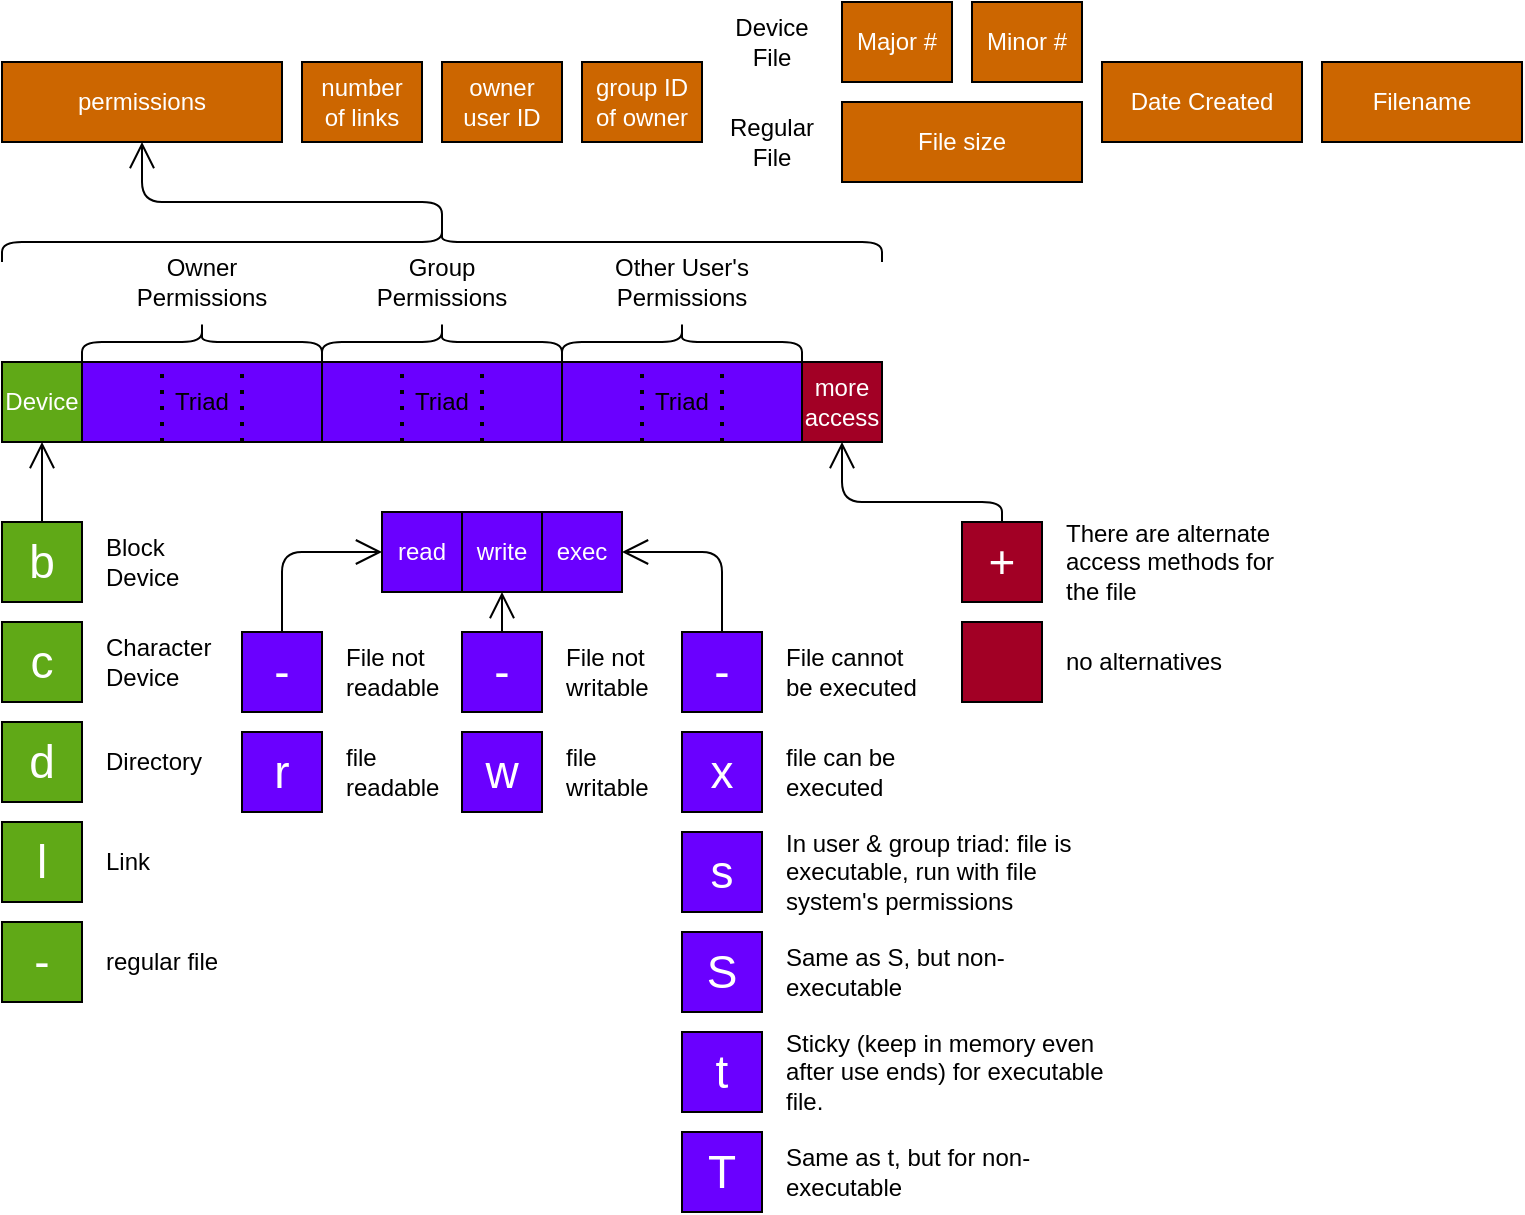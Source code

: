 <mxfile>
    <diagram id="gsXFJ3B8pfcMQLoadZeO" name="Page-1">
        <mxGraphModel dx="815" dy="2120" grid="1" gridSize="10" guides="1" tooltips="1" connect="1" arrows="1" fold="1" page="1" pageScale="1" pageWidth="850" pageHeight="1100" math="0" shadow="0">
            <root>
                <mxCell id="0"/>
                <mxCell id="1" parent="0"/>
                <mxCell id="12" value="more&lt;br&gt;access" style="rounded=0;whiteSpace=wrap;html=1;fillColor=#a20025;fontColor=#ffffff;strokeColor=#000000;" parent="1" vertex="1">
                    <mxGeometry x="410" y="60" width="40" height="40" as="geometry"/>
                </mxCell>
                <mxCell id="16" value="Device" style="rounded=0;whiteSpace=wrap;html=1;fillColor=#60a917;fontColor=#ffffff;strokeColor=#000000;fontSize=12;" parent="1" vertex="1">
                    <mxGeometry x="10" y="60" width="40" height="40" as="geometry"/>
                </mxCell>
                <mxCell id="17" value="" style="rounded=0;whiteSpace=wrap;html=1;fillColor=#6a00ff;fontColor=#ffffff;strokeColor=#000000;" parent="1" vertex="1">
                    <mxGeometry x="50" y="60" width="120" height="40" as="geometry"/>
                </mxCell>
                <mxCell id="20" value="" style="shape=curlyBracket;whiteSpace=wrap;html=1;rounded=1;flipH=1;rotation=-90;" parent="1" vertex="1">
                    <mxGeometry x="100" y="-10" width="20" height="120" as="geometry"/>
                </mxCell>
                <mxCell id="21" value="" style="shape=curlyBracket;whiteSpace=wrap;html=1;rounded=1;flipH=1;rotation=-90;" parent="1" vertex="1">
                    <mxGeometry x="340" y="-10" width="20" height="120" as="geometry"/>
                </mxCell>
                <mxCell id="22" value="" style="shape=curlyBracket;whiteSpace=wrap;html=1;rounded=1;flipH=1;rotation=-90;" parent="1" vertex="1">
                    <mxGeometry x="220" y="-10" width="20" height="120" as="geometry"/>
                </mxCell>
                <mxCell id="23" value="Owner&lt;br&gt;Permissions" style="text;html=1;strokeColor=none;fillColor=none;align=center;verticalAlign=middle;whiteSpace=wrap;rounded=0;" parent="1" vertex="1">
                    <mxGeometry x="90" y="10" width="40" height="20" as="geometry"/>
                </mxCell>
                <mxCell id="24" value="Group&lt;br&gt;Permissions" style="text;html=1;strokeColor=none;fillColor=none;align=center;verticalAlign=middle;whiteSpace=wrap;rounded=0;" parent="1" vertex="1">
                    <mxGeometry x="210" y="10" width="40" height="20" as="geometry"/>
                </mxCell>
                <mxCell id="25" value="Other User's&lt;br&gt;Permissions" style="text;html=1;strokeColor=none;fillColor=none;align=center;verticalAlign=middle;whiteSpace=wrap;rounded=0;" parent="1" vertex="1">
                    <mxGeometry x="305" y="10" width="90" height="20" as="geometry"/>
                </mxCell>
                <mxCell id="57" style="edgeStyle=orthogonalEdgeStyle;html=1;exitX=0.5;exitY=0;exitDx=0;exitDy=0;entryX=0;entryY=0.5;entryDx=0;entryDy=0;endArrow=open;endFill=0;endSize=11;" parent="1" source="28" target="55" edge="1">
                    <mxGeometry relative="1" as="geometry"/>
                </mxCell>
                <mxCell id="28" value="-" style="rounded=0;whiteSpace=wrap;html=1;fontSize=23;fillColor=#6a00ff;fontColor=#ffffff;strokeColor=#000000;" parent="1" vertex="1">
                    <mxGeometry x="130" y="195" width="40" height="40" as="geometry"/>
                </mxCell>
                <mxCell id="30" value="r" style="rounded=0;whiteSpace=wrap;html=1;fontSize=23;fillColor=#6a00ff;fontColor=#ffffff;strokeColor=#000000;" parent="1" vertex="1">
                    <mxGeometry x="130" y="245" width="40" height="40" as="geometry"/>
                </mxCell>
                <mxCell id="31" value="File not readable" style="text;html=1;strokeColor=none;fillColor=none;align=left;verticalAlign=middle;whiteSpace=wrap;rounded=0;" parent="1" vertex="1">
                    <mxGeometry x="180" y="205" width="40" height="20" as="geometry"/>
                </mxCell>
                <mxCell id="32" value="file readable" style="text;html=1;strokeColor=none;fillColor=none;align=left;verticalAlign=middle;whiteSpace=wrap;rounded=0;" parent="1" vertex="1">
                    <mxGeometry x="180" y="255" width="40" height="20" as="geometry"/>
                </mxCell>
                <mxCell id="58" style="edgeStyle=orthogonalEdgeStyle;html=1;exitX=0.5;exitY=0;exitDx=0;exitDy=0;entryX=0.5;entryY=1;entryDx=0;entryDy=0;endArrow=open;endFill=0;endSize=11;" parent="1" source="33" target="56" edge="1">
                    <mxGeometry relative="1" as="geometry"/>
                </mxCell>
                <mxCell id="33" value="-" style="rounded=0;whiteSpace=wrap;html=1;fontSize=23;fillColor=#6a00ff;fontColor=#ffffff;strokeColor=#000000;" parent="1" vertex="1">
                    <mxGeometry x="240" y="195" width="40" height="40" as="geometry"/>
                </mxCell>
                <mxCell id="34" value="w" style="rounded=0;whiteSpace=wrap;html=1;fontSize=23;fillColor=#6a00ff;fontColor=#ffffff;strokeColor=#000000;" parent="1" vertex="1">
                    <mxGeometry x="240" y="245" width="40" height="40" as="geometry"/>
                </mxCell>
                <mxCell id="35" value="File not writable" style="text;html=1;strokeColor=none;fillColor=none;align=left;verticalAlign=middle;whiteSpace=wrap;rounded=0;" parent="1" vertex="1">
                    <mxGeometry x="290" y="205" width="40" height="20" as="geometry"/>
                </mxCell>
                <mxCell id="36" value="file&lt;br&gt;writable" style="text;html=1;strokeColor=none;fillColor=none;align=left;verticalAlign=middle;whiteSpace=wrap;rounded=0;" parent="1" vertex="1">
                    <mxGeometry x="290" y="255" width="40" height="20" as="geometry"/>
                </mxCell>
                <mxCell id="59" style="edgeStyle=orthogonalEdgeStyle;html=1;exitX=0.5;exitY=0;exitDx=0;exitDy=0;entryX=1;entryY=0.5;entryDx=0;entryDy=0;endArrow=open;endFill=0;endSize=11;" parent="1" source="37" target="54" edge="1">
                    <mxGeometry relative="1" as="geometry"/>
                </mxCell>
                <mxCell id="37" value="-" style="rounded=0;whiteSpace=wrap;html=1;fontSize=23;fillColor=#6a00ff;fontColor=#ffffff;strokeColor=#000000;" parent="1" vertex="1">
                    <mxGeometry x="350" y="195" width="40" height="40" as="geometry"/>
                </mxCell>
                <mxCell id="38" value="x" style="rounded=0;whiteSpace=wrap;html=1;fontSize=23;fillColor=#6a00ff;fontColor=#ffffff;strokeColor=#000000;" parent="1" vertex="1">
                    <mxGeometry x="350" y="245" width="40" height="40" as="geometry"/>
                </mxCell>
                <mxCell id="39" value="File cannot be executed" style="text;html=1;strokeColor=none;fillColor=none;align=left;verticalAlign=middle;whiteSpace=wrap;rounded=0;" parent="1" vertex="1">
                    <mxGeometry x="400" y="205" width="70" height="20" as="geometry"/>
                </mxCell>
                <mxCell id="40" value="file can be executed" style="text;html=1;strokeColor=none;fillColor=none;align=left;verticalAlign=middle;whiteSpace=wrap;rounded=0;" parent="1" vertex="1">
                    <mxGeometry x="400" y="255" width="60" height="20" as="geometry"/>
                </mxCell>
                <mxCell id="41" value="s" style="rounded=0;whiteSpace=wrap;html=1;fontSize=23;fillColor=#6a00ff;fontColor=#ffffff;strokeColor=#000000;" parent="1" vertex="1">
                    <mxGeometry x="350" y="295" width="40" height="40" as="geometry"/>
                </mxCell>
                <mxCell id="42" value="S" style="rounded=0;whiteSpace=wrap;html=1;fontSize=23;fillColor=#6a00ff;fontColor=#ffffff;strokeColor=#000000;" parent="1" vertex="1">
                    <mxGeometry x="350" y="345" width="40" height="40" as="geometry"/>
                </mxCell>
                <mxCell id="43" value="t" style="rounded=0;whiteSpace=wrap;html=1;fontSize=23;fillColor=#6a00ff;fontColor=#ffffff;strokeColor=#000000;" parent="1" vertex="1">
                    <mxGeometry x="350" y="395" width="40" height="40" as="geometry"/>
                </mxCell>
                <mxCell id="44" value="T" style="rounded=0;whiteSpace=wrap;html=1;fontSize=23;fillColor=#6a00ff;fontColor=#ffffff;strokeColor=#000000;" parent="1" vertex="1">
                    <mxGeometry x="350" y="445" width="40" height="40" as="geometry"/>
                </mxCell>
                <mxCell id="46" value="Same as S, but non-executable" style="text;html=1;strokeColor=none;fillColor=none;align=left;verticalAlign=middle;whiteSpace=wrap;rounded=0;" parent="1" vertex="1">
                    <mxGeometry x="400" y="355" width="120" height="20" as="geometry"/>
                </mxCell>
                <mxCell id="47" value="In user &amp;amp; group triad: file is executable, run with file system's permissions" style="text;html=1;strokeColor=none;fillColor=none;align=left;verticalAlign=middle;whiteSpace=wrap;rounded=0;" parent="1" vertex="1">
                    <mxGeometry x="400" y="305" width="160" height="20" as="geometry"/>
                </mxCell>
                <mxCell id="49" value="Sticky (keep in memory even after use ends) for executable file." style="text;html=1;strokeColor=none;fillColor=none;align=left;verticalAlign=middle;whiteSpace=wrap;rounded=0;" parent="1" vertex="1">
                    <mxGeometry x="400" y="405" width="170" height="20" as="geometry"/>
                </mxCell>
                <mxCell id="50" value="Same as t, but for non-executable" style="text;html=1;strokeColor=none;fillColor=none;align=left;verticalAlign=middle;whiteSpace=wrap;rounded=0;" parent="1" vertex="1">
                    <mxGeometry x="400" y="455" width="130" height="20" as="geometry"/>
                </mxCell>
                <mxCell id="54" value="exec" style="rounded=0;whiteSpace=wrap;html=1;fillColor=#6a00ff;fontColor=#ffffff;strokeColor=#000000;" parent="1" vertex="1">
                    <mxGeometry x="280" y="135" width="40" height="40" as="geometry"/>
                </mxCell>
                <mxCell id="55" value="read" style="rounded=0;whiteSpace=wrap;html=1;fillColor=#6a00ff;fontColor=#ffffff;strokeColor=#000000;" parent="1" vertex="1">
                    <mxGeometry x="200" y="135" width="40" height="40" as="geometry"/>
                </mxCell>
                <mxCell id="56" value="write" style="rounded=0;whiteSpace=wrap;html=1;fillColor=#6a00ff;fontColor=#ffffff;strokeColor=#000000;" parent="1" vertex="1">
                    <mxGeometry x="240" y="135" width="40" height="40" as="geometry"/>
                </mxCell>
                <mxCell id="60" value="Triad" style="text;html=1;strokeColor=none;fillColor=none;align=center;verticalAlign=middle;whiteSpace=wrap;rounded=0;" parent="1" vertex="1">
                    <mxGeometry x="70" y="70" width="80" height="20" as="geometry"/>
                </mxCell>
                <mxCell id="61" value="" style="endArrow=none;dashed=1;html=1;dashPattern=1 3;strokeWidth=2;endSize=11;entryX=0;entryY=0;entryDx=0;entryDy=0;exitX=0;exitY=1;exitDx=0;exitDy=0;" parent="1" edge="1">
                    <mxGeometry width="50" height="50" relative="1" as="geometry">
                        <mxPoint x="90" y="100" as="sourcePoint"/>
                        <mxPoint x="90" y="60" as="targetPoint"/>
                    </mxGeometry>
                </mxCell>
                <mxCell id="62" value="" style="endArrow=none;dashed=1;html=1;dashPattern=1 3;strokeWidth=2;endSize=11;entryX=0;entryY=0;entryDx=0;entryDy=0;exitX=0;exitY=1;exitDx=0;exitDy=0;" parent="1" edge="1">
                    <mxGeometry width="50" height="50" relative="1" as="geometry">
                        <mxPoint x="130" y="100" as="sourcePoint"/>
                        <mxPoint x="130" y="60" as="targetPoint"/>
                    </mxGeometry>
                </mxCell>
                <mxCell id="63" value="" style="rounded=0;whiteSpace=wrap;html=1;fillColor=#6a00ff;fontColor=#ffffff;strokeColor=#000000;" parent="1" vertex="1">
                    <mxGeometry x="170" y="60" width="120" height="40" as="geometry"/>
                </mxCell>
                <mxCell id="64" value="" style="endArrow=none;dashed=1;html=1;dashPattern=1 3;strokeWidth=2;endSize=11;entryX=0;entryY=0;entryDx=0;entryDy=0;exitX=0;exitY=1;exitDx=0;exitDy=0;" parent="1" edge="1">
                    <mxGeometry width="50" height="50" relative="1" as="geometry">
                        <mxPoint x="210" y="100" as="sourcePoint"/>
                        <mxPoint x="210" y="60" as="targetPoint"/>
                    </mxGeometry>
                </mxCell>
                <mxCell id="65" value="" style="endArrow=none;dashed=1;html=1;dashPattern=1 3;strokeWidth=2;endSize=11;entryX=0;entryY=0;entryDx=0;entryDy=0;exitX=0;exitY=1;exitDx=0;exitDy=0;" parent="1" edge="1">
                    <mxGeometry width="50" height="50" relative="1" as="geometry">
                        <mxPoint x="250" y="100" as="sourcePoint"/>
                        <mxPoint x="250" y="60" as="targetPoint"/>
                    </mxGeometry>
                </mxCell>
                <mxCell id="66" value="" style="rounded=0;whiteSpace=wrap;html=1;fillColor=#6a00ff;fontColor=#ffffff;strokeColor=#000000;" parent="1" vertex="1">
                    <mxGeometry x="290" y="60" width="120" height="40" as="geometry"/>
                </mxCell>
                <mxCell id="67" value="" style="endArrow=none;dashed=1;html=1;dashPattern=1 3;strokeWidth=2;endSize=11;entryX=0;entryY=0;entryDx=0;entryDy=0;exitX=0;exitY=1;exitDx=0;exitDy=0;" parent="1" edge="1">
                    <mxGeometry width="50" height="50" relative="1" as="geometry">
                        <mxPoint x="330" y="100" as="sourcePoint"/>
                        <mxPoint x="330" y="60" as="targetPoint"/>
                    </mxGeometry>
                </mxCell>
                <mxCell id="68" value="" style="endArrow=none;dashed=1;html=1;dashPattern=1 3;strokeWidth=2;endSize=11;entryX=0;entryY=0;entryDx=0;entryDy=0;exitX=0;exitY=1;exitDx=0;exitDy=0;" parent="1" edge="1">
                    <mxGeometry width="50" height="50" relative="1" as="geometry">
                        <mxPoint x="370" y="100" as="sourcePoint"/>
                        <mxPoint x="370" y="60" as="targetPoint"/>
                    </mxGeometry>
                </mxCell>
                <mxCell id="69" value="Triad" style="text;html=1;strokeColor=none;fillColor=none;align=center;verticalAlign=middle;whiteSpace=wrap;rounded=0;" parent="1" vertex="1">
                    <mxGeometry x="190" y="70" width="80" height="20" as="geometry"/>
                </mxCell>
                <mxCell id="70" value="Triad" style="text;html=1;strokeColor=none;fillColor=none;align=center;verticalAlign=middle;whiteSpace=wrap;rounded=0;" parent="1" vertex="1">
                    <mxGeometry x="310" y="70" width="80" height="20" as="geometry"/>
                </mxCell>
                <mxCell id="81" style="edgeStyle=orthogonalEdgeStyle;html=1;exitX=0.5;exitY=0;exitDx=0;exitDy=0;entryX=0.5;entryY=1;entryDx=0;entryDy=0;endArrow=open;endFill=0;endSize=11;" parent="1" source="71" target="16" edge="1">
                    <mxGeometry relative="1" as="geometry"/>
                </mxCell>
                <mxCell id="71" value="b" style="rounded=0;whiteSpace=wrap;html=1;fillColor=#60a917;fontColor=#ffffff;strokeColor=#000000;fontSize=23;" parent="1" vertex="1">
                    <mxGeometry x="10" y="140" width="40" height="40" as="geometry"/>
                </mxCell>
                <mxCell id="72" value="c" style="rounded=0;whiteSpace=wrap;html=1;fillColor=#60a917;fontColor=#ffffff;strokeColor=#000000;fontSize=23;" parent="1" vertex="1">
                    <mxGeometry x="10" y="190" width="40" height="40" as="geometry"/>
                </mxCell>
                <mxCell id="73" value="d" style="rounded=0;whiteSpace=wrap;html=1;fillColor=#60a917;fontColor=#ffffff;strokeColor=#000000;fontSize=23;" parent="1" vertex="1">
                    <mxGeometry x="10" y="240" width="40" height="40" as="geometry"/>
                </mxCell>
                <mxCell id="74" value="l" style="rounded=0;whiteSpace=wrap;html=1;fillColor=#60a917;fontColor=#ffffff;strokeColor=#000000;fontSize=23;" parent="1" vertex="1">
                    <mxGeometry x="10" y="290" width="40" height="40" as="geometry"/>
                </mxCell>
                <mxCell id="75" value="-" style="rounded=0;whiteSpace=wrap;html=1;fillColor=#60a917;fontColor=#ffffff;strokeColor=#000000;fontSize=23;" parent="1" vertex="1">
                    <mxGeometry x="10" y="340" width="40" height="40" as="geometry"/>
                </mxCell>
                <mxCell id="76" value="Block Device" style="text;html=1;strokeColor=none;fillColor=none;align=left;verticalAlign=middle;whiteSpace=wrap;rounded=0;" parent="1" vertex="1">
                    <mxGeometry x="60" y="150" width="70" height="20" as="geometry"/>
                </mxCell>
                <mxCell id="77" value="Character&lt;br&gt;Device" style="text;html=1;strokeColor=none;fillColor=none;align=left;verticalAlign=middle;whiteSpace=wrap;rounded=0;" parent="1" vertex="1">
                    <mxGeometry x="60" y="200" width="70" height="20" as="geometry"/>
                </mxCell>
                <mxCell id="78" value="Directory" style="text;html=1;strokeColor=none;fillColor=none;align=left;verticalAlign=middle;whiteSpace=wrap;rounded=0;" parent="1" vertex="1">
                    <mxGeometry x="60" y="250" width="70" height="20" as="geometry"/>
                </mxCell>
                <mxCell id="79" value="Link" style="text;html=1;strokeColor=none;fillColor=none;align=left;verticalAlign=middle;whiteSpace=wrap;rounded=0;" parent="1" vertex="1">
                    <mxGeometry x="60" y="300" width="70" height="20" as="geometry"/>
                </mxCell>
                <mxCell id="80" value="regular file" style="text;html=1;strokeColor=none;fillColor=none;align=left;verticalAlign=middle;whiteSpace=wrap;rounded=0;" parent="1" vertex="1">
                    <mxGeometry x="60" y="350" width="70" height="20" as="geometry"/>
                </mxCell>
                <mxCell id="86" style="edgeStyle=orthogonalEdgeStyle;html=1;exitX=0.5;exitY=0;exitDx=0;exitDy=0;entryX=0.5;entryY=1;entryDx=0;entryDy=0;endArrow=open;endFill=0;endSize=11;" parent="1" source="82" target="12" edge="1">
                    <mxGeometry relative="1" as="geometry">
                        <Array as="points">
                            <mxPoint x="510" y="130"/>
                            <mxPoint x="430" y="130"/>
                        </Array>
                    </mxGeometry>
                </mxCell>
                <mxCell id="82" value="+" style="rounded=0;whiteSpace=wrap;html=1;fontSize=23;fillColor=#a20025;fontColor=#ffffff;strokeColor=#000000;" parent="1" vertex="1">
                    <mxGeometry x="490" y="140" width="40" height="40" as="geometry"/>
                </mxCell>
                <mxCell id="83" value="" style="rounded=0;whiteSpace=wrap;html=1;fontSize=23;fillColor=#a20025;fontColor=#ffffff;strokeColor=#000000;" parent="1" vertex="1">
                    <mxGeometry x="490" y="190" width="40" height="40" as="geometry"/>
                </mxCell>
                <mxCell id="84" value="There are alternate access methods for the file" style="text;html=1;strokeColor=none;fillColor=none;align=left;verticalAlign=middle;whiteSpace=wrap;rounded=0;" parent="1" vertex="1">
                    <mxGeometry x="540" y="150" width="120" height="20" as="geometry"/>
                </mxCell>
                <mxCell id="85" value="no alternatives" style="text;html=1;strokeColor=none;fillColor=none;align=left;verticalAlign=middle;whiteSpace=wrap;rounded=0;" parent="1" vertex="1">
                    <mxGeometry x="540" y="200" width="120" height="20" as="geometry"/>
                </mxCell>
                <mxCell id="87" value="permissions" style="rounded=0;whiteSpace=wrap;html=1;fontColor=#ffffff;strokeColor=#000000;fontSize=12;fillColor=#CC6600;" vertex="1" parent="1">
                    <mxGeometry x="10" y="-90" width="140" height="40" as="geometry"/>
                </mxCell>
                <mxCell id="88" value="number&lt;br&gt;of links" style="rounded=0;whiteSpace=wrap;html=1;fontColor=#ffffff;strokeColor=#000000;fontSize=12;fillColor=#CC6600;" vertex="1" parent="1">
                    <mxGeometry x="160" y="-90" width="60" height="40" as="geometry"/>
                </mxCell>
                <mxCell id="89" value="owner&lt;br&gt;user ID" style="rounded=0;whiteSpace=wrap;html=1;fontColor=#ffffff;strokeColor=#000000;fontSize=12;fillColor=#CC6600;" vertex="1" parent="1">
                    <mxGeometry x="230" y="-90" width="60" height="40" as="geometry"/>
                </mxCell>
                <mxCell id="90" value="group ID of owner" style="rounded=0;whiteSpace=wrap;html=1;fontColor=#ffffff;strokeColor=#000000;fontSize=12;fillColor=#CC6600;" vertex="1" parent="1">
                    <mxGeometry x="300" y="-90" width="60" height="40" as="geometry"/>
                </mxCell>
                <mxCell id="91" value="Major #" style="rounded=0;whiteSpace=wrap;html=1;fontColor=#ffffff;strokeColor=#000000;fontSize=12;fillColor=#CC6600;" vertex="1" parent="1">
                    <mxGeometry x="430" y="-120" width="55" height="40" as="geometry"/>
                </mxCell>
                <mxCell id="92" value="Minor #" style="rounded=0;whiteSpace=wrap;html=1;fontColor=#ffffff;strokeColor=#000000;fontSize=12;fillColor=#CC6600;" vertex="1" parent="1">
                    <mxGeometry x="495" y="-120" width="55" height="40" as="geometry"/>
                </mxCell>
                <mxCell id="93" value="File size" style="rounded=0;whiteSpace=wrap;html=1;fontColor=#ffffff;strokeColor=#000000;fontSize=12;fillColor=#CC6600;" vertex="1" parent="1">
                    <mxGeometry x="430" y="-70" width="120" height="40" as="geometry"/>
                </mxCell>
                <mxCell id="95" value="Date Created" style="rounded=0;whiteSpace=wrap;html=1;fontColor=#ffffff;strokeColor=#000000;fontSize=12;fillColor=#CC6600;" vertex="1" parent="1">
                    <mxGeometry x="560" y="-90" width="100" height="40" as="geometry"/>
                </mxCell>
                <mxCell id="96" value="Filename" style="rounded=0;whiteSpace=wrap;html=1;fontColor=#ffffff;strokeColor=#000000;fontSize=12;fillColor=#CC6600;" vertex="1" parent="1">
                    <mxGeometry x="670" y="-90" width="100" height="40" as="geometry"/>
                </mxCell>
                <mxCell id="97" value="Device File" style="text;html=1;strokeColor=none;fillColor=none;align=center;verticalAlign=middle;whiteSpace=wrap;rounded=0;" vertex="1" parent="1">
                    <mxGeometry x="375" y="-110" width="40" height="20" as="geometry"/>
                </mxCell>
                <mxCell id="98" value="Regular File" style="text;html=1;strokeColor=none;fillColor=none;align=center;verticalAlign=middle;whiteSpace=wrap;rounded=0;" vertex="1" parent="1">
                    <mxGeometry x="375" y="-60" width="40" height="20" as="geometry"/>
                </mxCell>
                <mxCell id="99" value="" style="shape=curlyBracket;whiteSpace=wrap;html=1;rounded=1;flipH=1;rotation=-90;" vertex="1" parent="1">
                    <mxGeometry x="220" y="-220" width="20" height="440" as="geometry"/>
                </mxCell>
                <mxCell id="101" style="edgeStyle=orthogonalEdgeStyle;html=1;exitX=0.1;exitY=0.5;exitDx=0;exitDy=0;entryX=0.5;entryY=1;entryDx=0;entryDy=0;endArrow=open;endFill=0;endSize=11;exitPerimeter=0;" edge="1" parent="1" source="99" target="87">
                    <mxGeometry relative="1" as="geometry">
                        <mxPoint x="160" y="205" as="sourcePoint"/>
                        <mxPoint x="210" y="165" as="targetPoint"/>
                        <Array as="points">
                            <mxPoint x="230" y="-20"/>
                            <mxPoint x="80" y="-20"/>
                        </Array>
                    </mxGeometry>
                </mxCell>
            </root>
        </mxGraphModel>
    </diagram>
</mxfile>